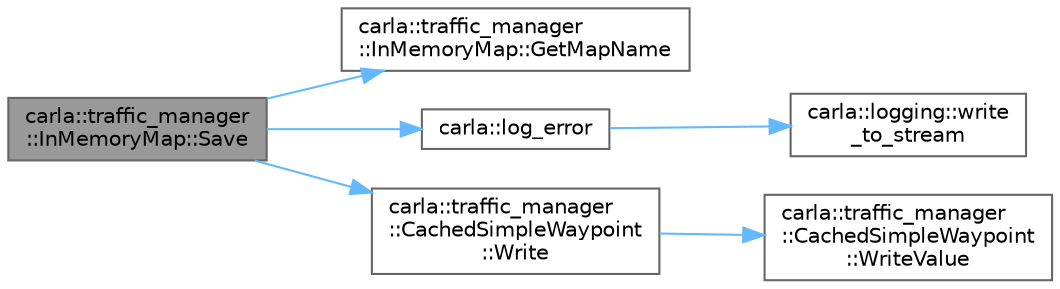digraph "carla::traffic_manager::InMemoryMap::Save"
{
 // INTERACTIVE_SVG=YES
 // LATEX_PDF_SIZE
  bgcolor="transparent";
  edge [fontname=Helvetica,fontsize=10,labelfontname=Helvetica,labelfontsize=10];
  node [fontname=Helvetica,fontsize=10,shape=box,height=0.2,width=0.4];
  rankdir="LR";
  Node1 [id="Node000001",label="carla::traffic_manager\l::InMemoryMap::Save",height=0.2,width=0.4,color="gray40", fillcolor="grey60", style="filled", fontcolor="black",tooltip=" "];
  Node1 -> Node2 [id="edge1_Node000001_Node000002",color="steelblue1",style="solid",tooltip=" "];
  Node2 [id="Node000002",label="carla::traffic_manager\l::InMemoryMap::GetMapName",height=0.2,width=0.4,color="grey40", fillcolor="white", style="filled",URL="$da/d07/classcarla_1_1traffic__manager_1_1InMemoryMap.html#adf7b3b090e975a8430f12d05cfe29d7c",tooltip=" "];
  Node1 -> Node3 [id="edge2_Node000001_Node000003",color="steelblue1",style="solid",tooltip=" "];
  Node3 [id="Node000003",label="carla::log_error",height=0.2,width=0.4,color="grey40", fillcolor="white", style="filled",URL="$d9/d36/namespacecarla.html#a7673dfc76e17f5856b798de6d0384b56",tooltip=" "];
  Node3 -> Node4 [id="edge3_Node000003_Node000004",color="steelblue1",style="solid",tooltip=" "];
  Node4 [id="Node000004",label="carla::logging::write\l_to_stream",height=0.2,width=0.4,color="grey40", fillcolor="white", style="filled",URL="$d2/d8c/namespacecarla_1_1logging.html#a4193666236852fb6a6977299a31445d8",tooltip=" "];
  Node1 -> Node5 [id="edge4_Node000001_Node000005",color="steelblue1",style="solid",tooltip=" "];
  Node5 [id="Node000005",label="carla::traffic_manager\l::CachedSimpleWaypoint\l::Write",height=0.2,width=0.4,color="grey40", fillcolor="white", style="filled",URL="$df/d1a/classcarla_1_1traffic__manager_1_1CachedSimpleWaypoint.html#a8dfb1dd47c4ee5a5a18a68ff9eae7d12",tooltip=" "];
  Node5 -> Node6 [id="edge5_Node000005_Node000006",color="steelblue1",style="solid",tooltip=" "];
  Node6 [id="Node000006",label="carla::traffic_manager\l::CachedSimpleWaypoint\l::WriteValue",height=0.2,width=0.4,color="grey40", fillcolor="white", style="filled",URL="$df/d1a/classcarla_1_1traffic__manager_1_1CachedSimpleWaypoint.html#abc2d520f697acb554793f2267169d56a",tooltip=" "];
}
